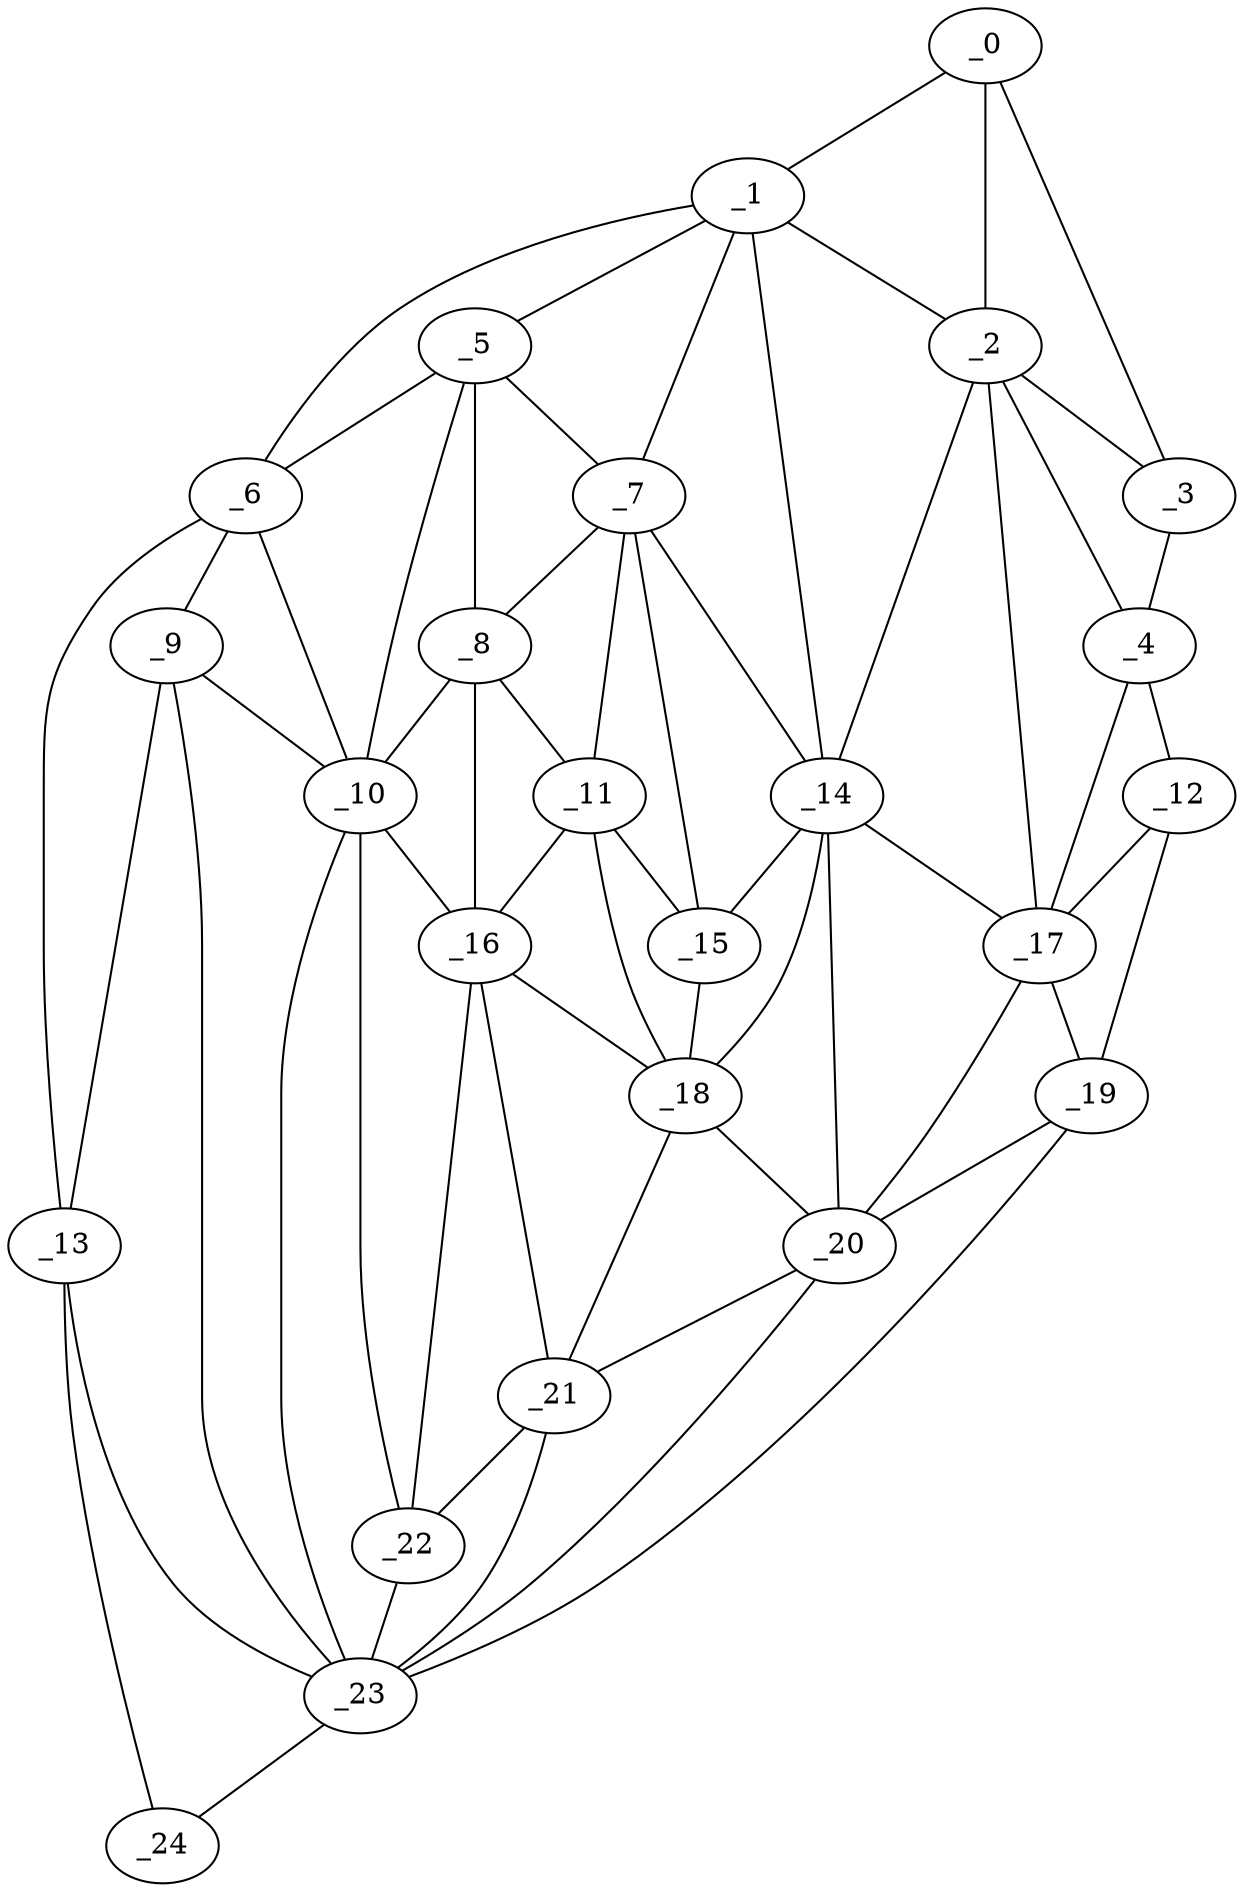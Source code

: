graph "obj61__325.gxl" {
	_0	 [x=38,
		y=41];
	_1	 [x=40,
		y=50];
	_0 -- _1	 [valence=1];
	_2	 [x=44,
		y=34];
	_0 -- _2	 [valence=1];
	_3	 [x=48,
		y=8];
	_0 -- _3	 [valence=1];
	_1 -- _2	 [valence=1];
	_5	 [x=63,
		y=87];
	_1 -- _5	 [valence=2];
	_6	 [x=64,
		y=97];
	_1 -- _6	 [valence=1];
	_7	 [x=69,
		y=73];
	_1 -- _7	 [valence=1];
	_14	 [x=78,
		y=56];
	_1 -- _14	 [valence=2];
	_2 -- _3	 [valence=2];
	_4	 [x=55,
		y=6];
	_2 -- _4	 [valence=2];
	_2 -- _14	 [valence=2];
	_17	 [x=81,
		y=32];
	_2 -- _17	 [valence=2];
	_3 -- _4	 [valence=1];
	_12	 [x=77,
		y=6];
	_4 -- _12	 [valence=1];
	_4 -- _17	 [valence=2];
	_5 -- _6	 [valence=1];
	_5 -- _7	 [valence=1];
	_8	 [x=70,
		y=82];
	_5 -- _8	 [valence=2];
	_10	 [x=74,
		y=98];
	_5 -- _10	 [valence=1];
	_9	 [x=73,
		y=105];
	_6 -- _9	 [valence=2];
	_6 -- _10	 [valence=1];
	_13	 [x=77,
		y=117];
	_6 -- _13	 [valence=1];
	_7 -- _8	 [valence=2];
	_11	 [x=76,
		y=69];
	_7 -- _11	 [valence=1];
	_7 -- _14	 [valence=1];
	_15	 [x=78,
		y=64];
	_7 -- _15	 [valence=2];
	_8 -- _10	 [valence=2];
	_8 -- _11	 [valence=1];
	_16	 [x=78,
		y=86];
	_8 -- _16	 [valence=2];
	_9 -- _10	 [valence=2];
	_9 -- _13	 [valence=2];
	_23	 [x=89,
		y=111];
	_9 -- _23	 [valence=2];
	_10 -- _16	 [valence=1];
	_22	 [x=88,
		y=93];
	_10 -- _22	 [valence=2];
	_10 -- _23	 [valence=2];
	_11 -- _15	 [valence=2];
	_11 -- _16	 [valence=2];
	_18	 [x=84,
		y=69];
	_11 -- _18	 [valence=1];
	_12 -- _17	 [valence=2];
	_19	 [x=88,
		y=39];
	_12 -- _19	 [valence=1];
	_13 -- _23	 [valence=1];
	_24	 [x=89,
		y=119];
	_13 -- _24	 [valence=1];
	_14 -- _15	 [valence=2];
	_14 -- _17	 [valence=1];
	_14 -- _18	 [valence=2];
	_20	 [x=88,
		y=45];
	_14 -- _20	 [valence=1];
	_15 -- _18	 [valence=2];
	_16 -- _18	 [valence=2];
	_21	 [x=88,
		y=82];
	_16 -- _21	 [valence=1];
	_16 -- _22	 [valence=2];
	_17 -- _19	 [valence=1];
	_17 -- _20	 [valence=2];
	_18 -- _20	 [valence=2];
	_18 -- _21	 [valence=1];
	_19 -- _20	 [valence=1];
	_19 -- _23	 [valence=1];
	_20 -- _21	 [valence=2];
	_20 -- _23	 [valence=2];
	_21 -- _22	 [valence=2];
	_21 -- _23	 [valence=1];
	_22 -- _23	 [valence=2];
	_23 -- _24	 [valence=1];
}
